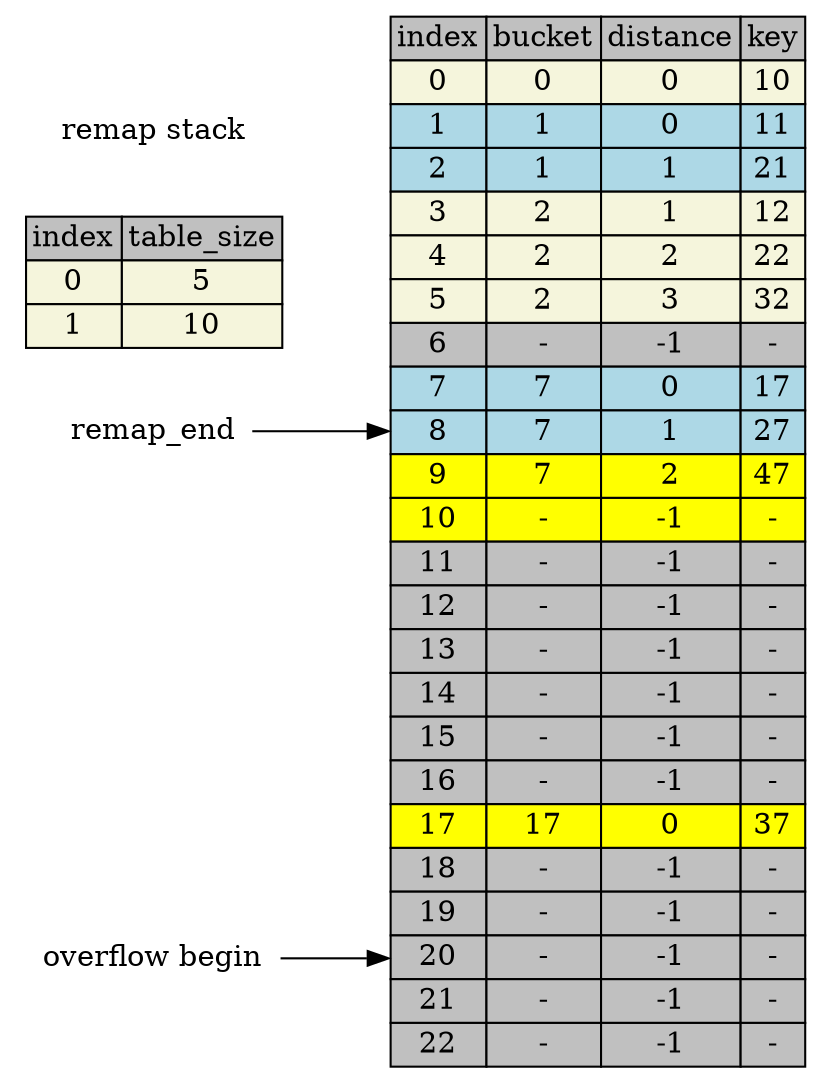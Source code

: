 digraph table{
    rankdir=LR
    node[shape=plaintext]
    table[label=<
        <TABLE BORDER="0" CELLBORDER="1" CELLSPACING="0">
            <TR>
                <TD BGCOLOR="grey" PORT="h">index</TD>
                <TD BGCOLOR="grey">bucket</TD>
                <TD BGCOLOR="grey">distance</TD>
                <TD BGCOLOR="grey" PORT="k">key</TD>
            </TR>           
            <TR>
                <TD BGCOLOR="beige" PORT="i0">0</TD>
                <TD BGCOLOR="beige">0</TD>
                <TD BGCOLOR="beige">0</TD>
                <TD BGCOLOR="beige" PORT="k0">10</TD>
            </TR>           
            <TR>
                <TD BGCOLOR="lightblue" PORT="i1">1</TD>
                <TD BGCOLOR="lightblue">1</TD>
                <TD BGCOLOR="lightblue">0</TD>
                <TD BGCOLOR="lightblue" PORT="k1">11</TD>
            </TR>           
            <TR>
                <TD BGCOLOR="lightblue" PORT="i2">2</TD>
                <TD BGCOLOR="lightblue">1</TD>
                <TD BGCOLOR="lightblue">1</TD>
                <TD BGCOLOR="lightblue" PORT="k2">21</TD>
            </TR>           
            <TR>
                <TD BGCOLOR="beige" PORT="i3">3</TD>
                <TD BGCOLOR="beige">2</TD>
                <TD BGCOLOR="beige">1</TD>
                <TD BGCOLOR="beige" PORT="k3">12</TD>
            </TR>           
            <TR>
                <TD BGCOLOR="beige" PORT="i4">4</TD>
                <TD BGCOLOR="beige">2</TD>
                <TD BGCOLOR="beige">2</TD>
                <TD BGCOLOR="beige" PORT="k4">22</TD>
            </TR>           
            <TR>
                <TD BGCOLOR="beige" PORT="i5">5</TD>
                <TD BGCOLOR="beige">2</TD>
                <TD BGCOLOR="beige">3</TD>
                <TD BGCOLOR="beige" PORT="k5">32</TD>
            </TR>           
            <TR>
                <TD BGCOLOR="grey" PORT="i6">6</TD>
                <TD BGCOLOR="grey">-</TD>
                <TD BGCOLOR="grey">-1</TD>
                <TD BGCOLOR="grey" PORT="k6">-</TD>
            </TR>           
            <TR>
                <TD BGCOLOR="lightblue" PORT="i7">7</TD>
                <TD BGCOLOR="lightblue">7</TD>
                <TD BGCOLOR="lightblue">0</TD>
                <TD BGCOLOR="lightblue" PORT="k7">17</TD>
            </TR>           
            <TR>
                <TD BGCOLOR="lightblue" PORT="i8">8</TD>
                <TD BGCOLOR="lightblue">7</TD>
                <TD BGCOLOR="lightblue">1</TD>
                <TD BGCOLOR="lightblue" PORT="k8">27</TD>
            </TR>           
            <TR>
                <TD BGCOLOR="yellow" PORT="i9">9</TD>
                <TD BGCOLOR="yellow">7</TD>
                <TD BGCOLOR="yellow">2</TD>
                <TD BGCOLOR="yellow" PORT="k9">47</TD>
            </TR>           
            <TR>
                <TD BGCOLOR="yellow" PORT="i10">10</TD>
                <TD BGCOLOR="yellow">-</TD>
                <TD BGCOLOR="yellow">-1</TD>
                <TD BGCOLOR="yellow" PORT="k10">-</TD>
            </TR>           
            <TR>
                <TD BGCOLOR="grey" PORT="i11">11</TD>
                <TD BGCOLOR="grey">-</TD>
                <TD BGCOLOR="grey">-1</TD>
                <TD BGCOLOR="grey" PORT="k11">-</TD>
            </TR>          
            <TR>
                <TD BGCOLOR="grey" PORT="i12">12</TD>
                <TD BGCOLOR="grey">-</TD>
                <TD BGCOLOR="grey">-1</TD>
                <TD BGCOLOR="grey" PORT="k12">-</TD>
            </TR>          
            <TR>
                <TD BGCOLOR="grey" PORT="i13">13</TD>
                <TD BGCOLOR="grey">-</TD>
                <TD BGCOLOR="grey">-1</TD>
                <TD BGCOLOR="grey" PORT="k13">-</TD>
            </TR>          
            <TR>
                <TD BGCOLOR="grey" PORT="i14">14</TD>
                <TD BGCOLOR="grey">-</TD>
                <TD BGCOLOR="grey">-1</TD>
                <TD BGCOLOR="grey" PORT="k14">-</TD>
            </TR>          
            <TR>
                <TD BGCOLOR="grey" PORT="i15">15</TD>
                <TD BGCOLOR="grey">-</TD>
                <TD BGCOLOR="grey">-1</TD>
                <TD BGCOLOR="grey" PORT="k15">-</TD>
            </TR>          
            <TR>
                <TD BGCOLOR="grey" PORT="i16">16</TD>
                <TD BGCOLOR="grey">-</TD>
                <TD BGCOLOR="grey">-1</TD>
                <TD BGCOLOR="grey" PORT="k16">-</TD>
            </TR>          
            <TR>
                <TD BGCOLOR="yellow" PORT="i17">17</TD>
                <TD BGCOLOR="yellow">17</TD>
                <TD BGCOLOR="yellow">0</TD>
                <TD BGCOLOR="yellow" PORT="k17">37</TD>
            </TR>          
            <TR>
                <TD BGCOLOR="grey" PORT="i18">18</TD>
                <TD BGCOLOR="grey">-</TD>
                <TD BGCOLOR="grey">-1</TD>
                <TD BGCOLOR="grey" PORT="k18">-</TD>
            </TR>          
            <TR>
                <TD BGCOLOR="grey" PORT="i19">19</TD>
                <TD BGCOLOR="grey">-</TD>
                <TD BGCOLOR="grey">-1</TD>
                <TD BGCOLOR="grey" PORT="k19">-</TD>
            </TR>          
            <TR>
                <TD BGCOLOR="grey" PORT="i20">20</TD>
                <TD BGCOLOR="grey">-</TD>
                <TD BGCOLOR="grey">-1</TD>
                <TD BGCOLOR="grey" PORT="k20">-</TD>
            </TR>          
            <TR>
                <TD BGCOLOR="grey" PORT="i21">21</TD>
                <TD BGCOLOR="grey">-</TD>
                <TD BGCOLOR="grey">-1</TD>
                <TD BGCOLOR="grey" PORT="k21">-</TD>
            </TR>          
            <TR>
                <TD BGCOLOR="grey" PORT="i22">22</TD>
                <TD BGCOLOR="grey">-</TD>
                <TD BGCOLOR="grey">-1</TD>
                <TD BGCOLOR="grey" PORT="k22">-</TD>
            </TR>          
        </TABLE>
    >]

    "remap stack" -> remap_stack [style=invis]
    {rank=same "remap stack" remap_stack}

    remap_stack[label=<
        <TABLE BORDER="0" CELLBORDER="1" CELLSPACING="0">
            <TR>
                <TD BGCOLOR="grey" PORT="h">index</TD>
                <TD BGCOLOR="grey">table_size</TD>
            </TR>           
            <TR>
                <TD BGCOLOR="beige" PORT="i0">0</TD>
                <TD BGCOLOR="beige" PORT="k0">5</TD>
            </TR>  
            <TR>
                <TD BGCOLOR="beige" PORT="i0">1</TD>
                <TD BGCOLOR="beige" PORT="k0">10</TD>
            </TR>  
        </TABLE>         
    >]

    "overflow begin" -> table:i20
   "remap_end" -> table:i8
}